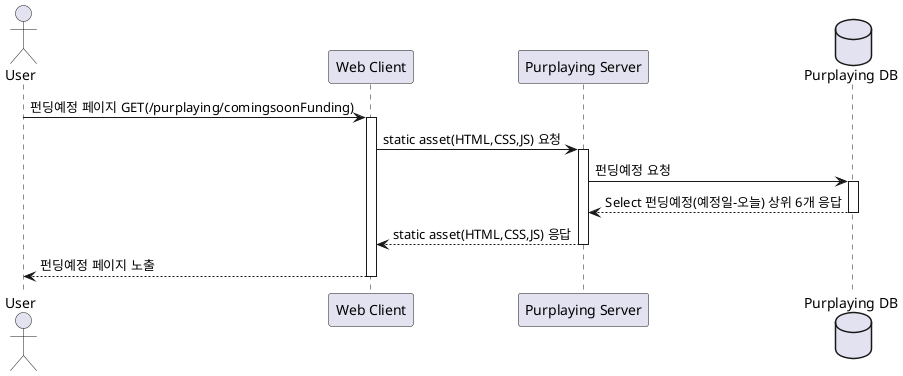 @startuml
actor User
participant "Web Client" as C
participant "Purplaying Server" as S
database "Purplaying DB" as D

User -> C : 펀딩예정 페이지 GET(/purplaying/comingsoonFunding)
activate C
C -> S : static asset(HTML,CSS,JS) 요청
activate S
S -> D : 펀딩예정 요청
activate D
D --> S : Select 펀딩예정(예정일-오늘) 상위 6개 응답
deactivate D
S --> C : static asset(HTML,CSS,JS) 응답
deactivate S
C --> User : 펀딩예정 페이지 노출
deactivate C

@enduml